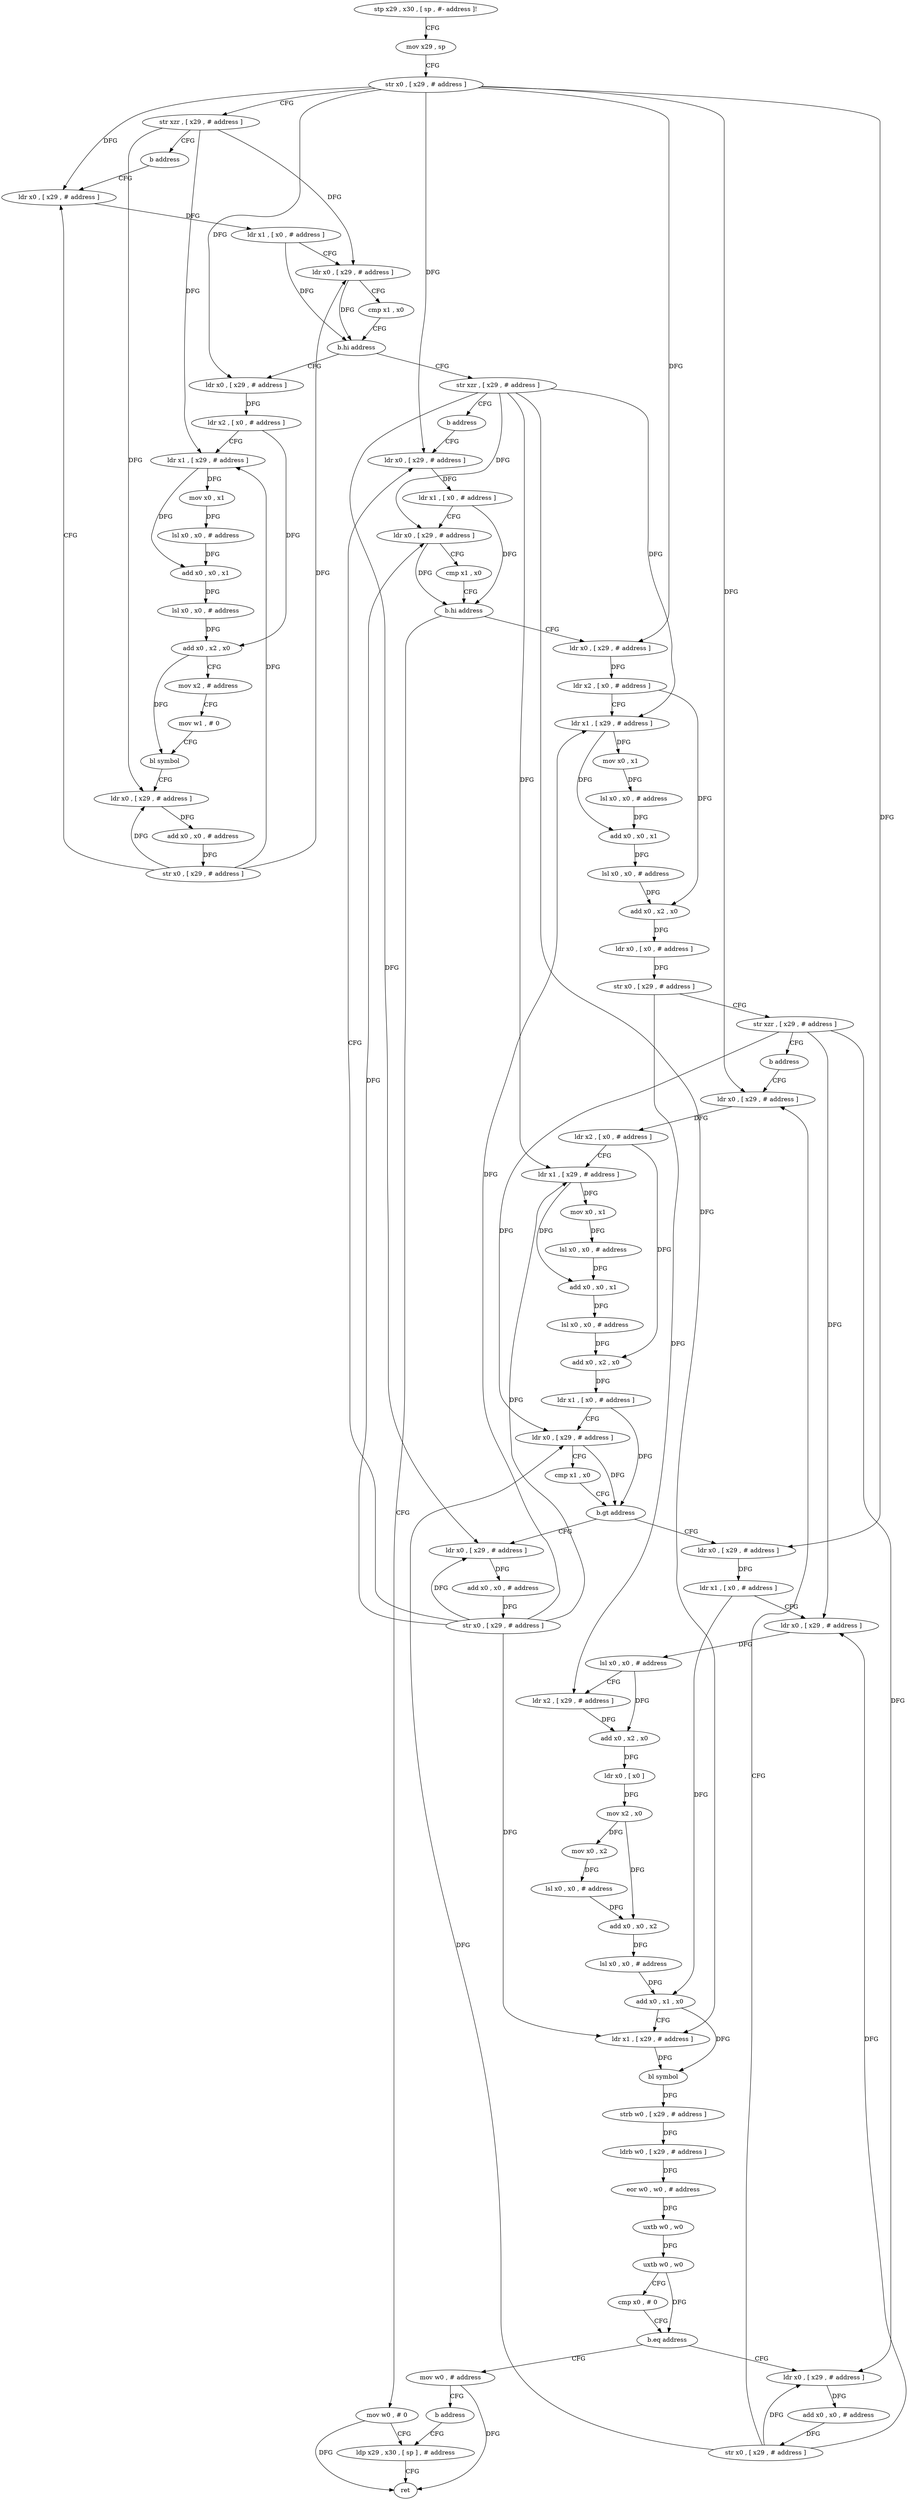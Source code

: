 digraph "func" {
"4416832" [label = "stp x29 , x30 , [ sp , #- address ]!" ]
"4416836" [label = "mov x29 , sp" ]
"4416840" [label = "str x0 , [ x29 , # address ]" ]
"4416844" [label = "str xzr , [ x29 , # address ]" ]
"4416848" [label = "b address" ]
"4416908" [label = "ldr x0 , [ x29 , # address ]" ]
"4416912" [label = "ldr x1 , [ x0 , # address ]" ]
"4416916" [label = "ldr x0 , [ x29 , # address ]" ]
"4416920" [label = "cmp x1 , x0" ]
"4416924" [label = "b.hi address" ]
"4416852" [label = "ldr x0 , [ x29 , # address ]" ]
"4416928" [label = "str xzr , [ x29 , # address ]" ]
"4416856" [label = "ldr x2 , [ x0 , # address ]" ]
"4416860" [label = "ldr x1 , [ x29 , # address ]" ]
"4416864" [label = "mov x0 , x1" ]
"4416868" [label = "lsl x0 , x0 , # address" ]
"4416872" [label = "add x0 , x0 , x1" ]
"4416876" [label = "lsl x0 , x0 , # address" ]
"4416880" [label = "add x0 , x2 , x0" ]
"4416884" [label = "mov x2 , # address" ]
"4416888" [label = "mov w1 , # 0" ]
"4416892" [label = "bl symbol" ]
"4416896" [label = "ldr x0 , [ x29 , # address ]" ]
"4416900" [label = "add x0 , x0 , # address" ]
"4416904" [label = "str x0 , [ x29 , # address ]" ]
"4416932" [label = "b address" ]
"4417152" [label = "ldr x0 , [ x29 , # address ]" ]
"4417156" [label = "ldr x1 , [ x0 , # address ]" ]
"4417160" [label = "ldr x0 , [ x29 , # address ]" ]
"4417164" [label = "cmp x1 , x0" ]
"4417168" [label = "b.hi address" ]
"4416936" [label = "ldr x0 , [ x29 , # address ]" ]
"4417172" [label = "mov w0 , # 0" ]
"4416940" [label = "ldr x2 , [ x0 , # address ]" ]
"4416944" [label = "ldr x1 , [ x29 , # address ]" ]
"4416948" [label = "mov x0 , x1" ]
"4416952" [label = "lsl x0 , x0 , # address" ]
"4416956" [label = "add x0 , x0 , x1" ]
"4416960" [label = "lsl x0 , x0 , # address" ]
"4416964" [label = "add x0 , x2 , x0" ]
"4416968" [label = "ldr x0 , [ x0 , # address ]" ]
"4416972" [label = "str x0 , [ x29 , # address ]" ]
"4416976" [label = "str xzr , [ x29 , # address ]" ]
"4416980" [label = "b address" ]
"4417092" [label = "ldr x0 , [ x29 , # address ]" ]
"4417176" [label = "ldp x29 , x30 , [ sp ] , # address" ]
"4417096" [label = "ldr x2 , [ x0 , # address ]" ]
"4417100" [label = "ldr x1 , [ x29 , # address ]" ]
"4417104" [label = "mov x0 , x1" ]
"4417108" [label = "lsl x0 , x0 , # address" ]
"4417112" [label = "add x0 , x0 , x1" ]
"4417116" [label = "lsl x0 , x0 , # address" ]
"4417120" [label = "add x0 , x2 , x0" ]
"4417124" [label = "ldr x1 , [ x0 , # address ]" ]
"4417128" [label = "ldr x0 , [ x29 , # address ]" ]
"4417132" [label = "cmp x1 , x0" ]
"4417136" [label = "b.gt address" ]
"4416984" [label = "ldr x0 , [ x29 , # address ]" ]
"4417140" [label = "ldr x0 , [ x29 , # address ]" ]
"4416988" [label = "ldr x1 , [ x0 , # address ]" ]
"4416992" [label = "ldr x0 , [ x29 , # address ]" ]
"4416996" [label = "lsl x0 , x0 , # address" ]
"4417000" [label = "ldr x2 , [ x29 , # address ]" ]
"4417004" [label = "add x0 , x2 , x0" ]
"4417008" [label = "ldr x0 , [ x0 ]" ]
"4417012" [label = "mov x2 , x0" ]
"4417016" [label = "mov x0 , x2" ]
"4417020" [label = "lsl x0 , x0 , # address" ]
"4417024" [label = "add x0 , x0 , x2" ]
"4417028" [label = "lsl x0 , x0 , # address" ]
"4417032" [label = "add x0 , x1 , x0" ]
"4417036" [label = "ldr x1 , [ x29 , # address ]" ]
"4417040" [label = "bl symbol" ]
"4417044" [label = "strb w0 , [ x29 , # address ]" ]
"4417048" [label = "ldrb w0 , [ x29 , # address ]" ]
"4417052" [label = "eor w0 , w0 , # address" ]
"4417056" [label = "uxtb w0 , w0" ]
"4417060" [label = "uxtb w0 , w0" ]
"4417064" [label = "cmp x0 , # 0" ]
"4417068" [label = "b.eq address" ]
"4417080" [label = "ldr x0 , [ x29 , # address ]" ]
"4417072" [label = "mov w0 , # address" ]
"4417144" [label = "add x0 , x0 , # address" ]
"4417148" [label = "str x0 , [ x29 , # address ]" ]
"4417084" [label = "add x0 , x0 , # address" ]
"4417088" [label = "str x0 , [ x29 , # address ]" ]
"4417076" [label = "b address" ]
"4417180" [label = "ret" ]
"4416832" -> "4416836" [ label = "CFG" ]
"4416836" -> "4416840" [ label = "CFG" ]
"4416840" -> "4416844" [ label = "CFG" ]
"4416840" -> "4416908" [ label = "DFG" ]
"4416840" -> "4416852" [ label = "DFG" ]
"4416840" -> "4417152" [ label = "DFG" ]
"4416840" -> "4416936" [ label = "DFG" ]
"4416840" -> "4417092" [ label = "DFG" ]
"4416840" -> "4416984" [ label = "DFG" ]
"4416844" -> "4416848" [ label = "CFG" ]
"4416844" -> "4416916" [ label = "DFG" ]
"4416844" -> "4416860" [ label = "DFG" ]
"4416844" -> "4416896" [ label = "DFG" ]
"4416848" -> "4416908" [ label = "CFG" ]
"4416908" -> "4416912" [ label = "DFG" ]
"4416912" -> "4416916" [ label = "CFG" ]
"4416912" -> "4416924" [ label = "DFG" ]
"4416916" -> "4416920" [ label = "CFG" ]
"4416916" -> "4416924" [ label = "DFG" ]
"4416920" -> "4416924" [ label = "CFG" ]
"4416924" -> "4416852" [ label = "CFG" ]
"4416924" -> "4416928" [ label = "CFG" ]
"4416852" -> "4416856" [ label = "DFG" ]
"4416928" -> "4416932" [ label = "CFG" ]
"4416928" -> "4417160" [ label = "DFG" ]
"4416928" -> "4416944" [ label = "DFG" ]
"4416928" -> "4417100" [ label = "DFG" ]
"4416928" -> "4417036" [ label = "DFG" ]
"4416928" -> "4417140" [ label = "DFG" ]
"4416856" -> "4416860" [ label = "CFG" ]
"4416856" -> "4416880" [ label = "DFG" ]
"4416860" -> "4416864" [ label = "DFG" ]
"4416860" -> "4416872" [ label = "DFG" ]
"4416864" -> "4416868" [ label = "DFG" ]
"4416868" -> "4416872" [ label = "DFG" ]
"4416872" -> "4416876" [ label = "DFG" ]
"4416876" -> "4416880" [ label = "DFG" ]
"4416880" -> "4416884" [ label = "CFG" ]
"4416880" -> "4416892" [ label = "DFG" ]
"4416884" -> "4416888" [ label = "CFG" ]
"4416888" -> "4416892" [ label = "CFG" ]
"4416892" -> "4416896" [ label = "CFG" ]
"4416896" -> "4416900" [ label = "DFG" ]
"4416900" -> "4416904" [ label = "DFG" ]
"4416904" -> "4416908" [ label = "CFG" ]
"4416904" -> "4416916" [ label = "DFG" ]
"4416904" -> "4416860" [ label = "DFG" ]
"4416904" -> "4416896" [ label = "DFG" ]
"4416932" -> "4417152" [ label = "CFG" ]
"4417152" -> "4417156" [ label = "DFG" ]
"4417156" -> "4417160" [ label = "CFG" ]
"4417156" -> "4417168" [ label = "DFG" ]
"4417160" -> "4417164" [ label = "CFG" ]
"4417160" -> "4417168" [ label = "DFG" ]
"4417164" -> "4417168" [ label = "CFG" ]
"4417168" -> "4416936" [ label = "CFG" ]
"4417168" -> "4417172" [ label = "CFG" ]
"4416936" -> "4416940" [ label = "DFG" ]
"4417172" -> "4417176" [ label = "CFG" ]
"4417172" -> "4417180" [ label = "DFG" ]
"4416940" -> "4416944" [ label = "CFG" ]
"4416940" -> "4416964" [ label = "DFG" ]
"4416944" -> "4416948" [ label = "DFG" ]
"4416944" -> "4416956" [ label = "DFG" ]
"4416948" -> "4416952" [ label = "DFG" ]
"4416952" -> "4416956" [ label = "DFG" ]
"4416956" -> "4416960" [ label = "DFG" ]
"4416960" -> "4416964" [ label = "DFG" ]
"4416964" -> "4416968" [ label = "DFG" ]
"4416968" -> "4416972" [ label = "DFG" ]
"4416972" -> "4416976" [ label = "CFG" ]
"4416972" -> "4417000" [ label = "DFG" ]
"4416976" -> "4416980" [ label = "CFG" ]
"4416976" -> "4417128" [ label = "DFG" ]
"4416976" -> "4416992" [ label = "DFG" ]
"4416976" -> "4417080" [ label = "DFG" ]
"4416980" -> "4417092" [ label = "CFG" ]
"4417092" -> "4417096" [ label = "DFG" ]
"4417176" -> "4417180" [ label = "CFG" ]
"4417096" -> "4417100" [ label = "CFG" ]
"4417096" -> "4417120" [ label = "DFG" ]
"4417100" -> "4417104" [ label = "DFG" ]
"4417100" -> "4417112" [ label = "DFG" ]
"4417104" -> "4417108" [ label = "DFG" ]
"4417108" -> "4417112" [ label = "DFG" ]
"4417112" -> "4417116" [ label = "DFG" ]
"4417116" -> "4417120" [ label = "DFG" ]
"4417120" -> "4417124" [ label = "DFG" ]
"4417124" -> "4417128" [ label = "CFG" ]
"4417124" -> "4417136" [ label = "DFG" ]
"4417128" -> "4417132" [ label = "CFG" ]
"4417128" -> "4417136" [ label = "DFG" ]
"4417132" -> "4417136" [ label = "CFG" ]
"4417136" -> "4416984" [ label = "CFG" ]
"4417136" -> "4417140" [ label = "CFG" ]
"4416984" -> "4416988" [ label = "DFG" ]
"4417140" -> "4417144" [ label = "DFG" ]
"4416988" -> "4416992" [ label = "CFG" ]
"4416988" -> "4417032" [ label = "DFG" ]
"4416992" -> "4416996" [ label = "DFG" ]
"4416996" -> "4417000" [ label = "CFG" ]
"4416996" -> "4417004" [ label = "DFG" ]
"4417000" -> "4417004" [ label = "DFG" ]
"4417004" -> "4417008" [ label = "DFG" ]
"4417008" -> "4417012" [ label = "DFG" ]
"4417012" -> "4417016" [ label = "DFG" ]
"4417012" -> "4417024" [ label = "DFG" ]
"4417016" -> "4417020" [ label = "DFG" ]
"4417020" -> "4417024" [ label = "DFG" ]
"4417024" -> "4417028" [ label = "DFG" ]
"4417028" -> "4417032" [ label = "DFG" ]
"4417032" -> "4417036" [ label = "CFG" ]
"4417032" -> "4417040" [ label = "DFG" ]
"4417036" -> "4417040" [ label = "DFG" ]
"4417040" -> "4417044" [ label = "DFG" ]
"4417044" -> "4417048" [ label = "DFG" ]
"4417048" -> "4417052" [ label = "DFG" ]
"4417052" -> "4417056" [ label = "DFG" ]
"4417056" -> "4417060" [ label = "DFG" ]
"4417060" -> "4417064" [ label = "CFG" ]
"4417060" -> "4417068" [ label = "DFG" ]
"4417064" -> "4417068" [ label = "CFG" ]
"4417068" -> "4417080" [ label = "CFG" ]
"4417068" -> "4417072" [ label = "CFG" ]
"4417080" -> "4417084" [ label = "DFG" ]
"4417072" -> "4417076" [ label = "CFG" ]
"4417072" -> "4417180" [ label = "DFG" ]
"4417144" -> "4417148" [ label = "DFG" ]
"4417148" -> "4417152" [ label = "CFG" ]
"4417148" -> "4417160" [ label = "DFG" ]
"4417148" -> "4416944" [ label = "DFG" ]
"4417148" -> "4417100" [ label = "DFG" ]
"4417148" -> "4417036" [ label = "DFG" ]
"4417148" -> "4417140" [ label = "DFG" ]
"4417084" -> "4417088" [ label = "DFG" ]
"4417088" -> "4417092" [ label = "CFG" ]
"4417088" -> "4417128" [ label = "DFG" ]
"4417088" -> "4416992" [ label = "DFG" ]
"4417088" -> "4417080" [ label = "DFG" ]
"4417076" -> "4417176" [ label = "CFG" ]
}
